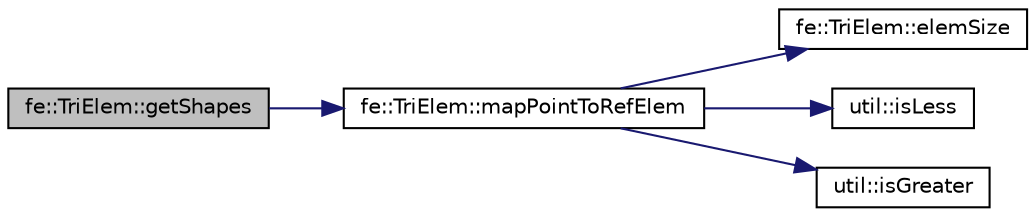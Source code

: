 digraph "fe::TriElem::getShapes"
{
  edge [fontname="Helvetica",fontsize="10",labelfontname="Helvetica",labelfontsize="10"];
  node [fontname="Helvetica",fontsize="10",shape=record];
  rankdir="LR";
  Node30 [label="fe::TriElem::getShapes",height=0.2,width=0.4,color="black", fillcolor="grey75", style="filled", fontcolor="black"];
  Node30 -> Node31 [color="midnightblue",fontsize="10",style="solid",fontname="Helvetica"];
  Node31 [label="fe::TriElem::mapPointToRefElem",height=0.2,width=0.4,color="black", fillcolor="white", style="filled",URL="$classfe_1_1TriElem.html#a9e3380f82b208f8980631e4751330e61",tooltip="Maps point p in a given element to the reference element. "];
  Node31 -> Node32 [color="midnightblue",fontsize="10",style="solid",fontname="Helvetica"];
  Node32 [label="fe::TriElem::elemSize",height=0.2,width=0.4,color="black", fillcolor="white", style="filled",URL="$classfe_1_1TriElem.html#a048133272a5c1866e69bac7af423ebc4",tooltip="Returns the area of element. "];
  Node31 -> Node33 [color="midnightblue",fontsize="10",style="solid",fontname="Helvetica"];
  Node33 [label="util::isLess",height=0.2,width=0.4,color="black", fillcolor="white", style="filled",URL="$namespaceutil.html#a868a26599b6b844d08d30063ac898319",tooltip="Returns true if a < b. "];
  Node31 -> Node34 [color="midnightblue",fontsize="10",style="solid",fontname="Helvetica"];
  Node34 [label="util::isGreater",height=0.2,width=0.4,color="black", fillcolor="white", style="filled",URL="$namespaceutil.html#a227b5f8acbd7a403a033663c8893d631",tooltip="Returns true if a > b. "];
}
